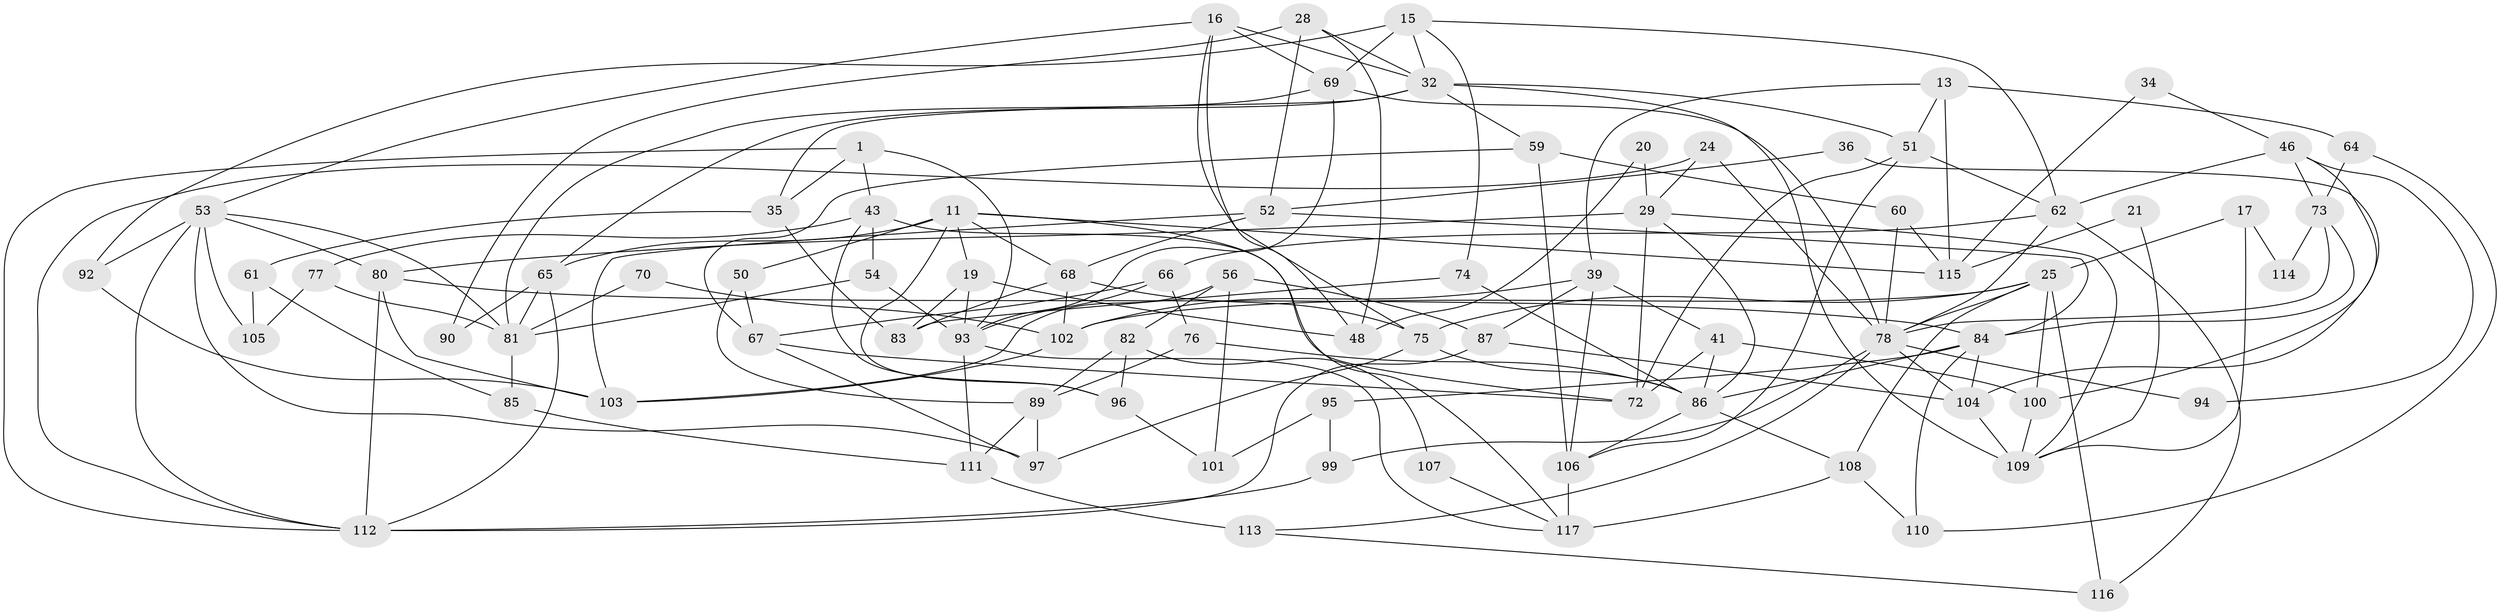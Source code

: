 // original degree distribution, {4: 0.2564102564102564, 6: 0.08547008547008547, 5: 0.11965811965811966, 7: 0.05128205128205128, 3: 0.3247863247863248, 2: 0.1282051282051282, 8: 0.03418803418803419}
// Generated by graph-tools (version 1.1) at 2025/52/03/04/25 21:52:53]
// undirected, 81 vertices, 175 edges
graph export_dot {
graph [start="1"]
  node [color=gray90,style=filled];
  1;
  11 [super="+8"];
  13 [super="+3"];
  15;
  16;
  17;
  19 [super="+9"];
  20;
  21;
  24;
  25;
  28;
  29;
  32 [super="+23"];
  34;
  35 [super="+30+33"];
  36;
  39;
  41 [super="+38"];
  43 [super="+14"];
  46;
  48;
  50;
  51 [super="+40"];
  52;
  53 [super="+44"];
  54;
  56;
  59;
  60;
  61;
  62;
  64;
  65 [super="+57"];
  66 [super="+7"];
  67 [super="+42+49"];
  68;
  69 [super="+18"];
  70;
  72;
  73;
  74;
  75 [super="+45"];
  76;
  77;
  78 [super="+2"];
  80 [super="+58+55+63"];
  81;
  82;
  83;
  84 [super="+37"];
  85;
  86 [super="+26+47"];
  87;
  89 [super="+5"];
  90;
  92;
  93;
  94;
  95;
  96;
  97 [super="+27"];
  99;
  100;
  101;
  102;
  103;
  104 [super="+10"];
  105 [super="+98"];
  106 [super="+88"];
  107;
  108 [super="+91+71"];
  109 [super="+4"];
  110;
  111;
  112 [super="+22"];
  113 [super="+79"];
  114 [super="+6"];
  115;
  116;
  117;
  1 -- 93;
  1 -- 112;
  1 -- 35;
  1 -- 43;
  11 -- 117;
  11 -- 19;
  11 -- 50;
  11 -- 96;
  11 -- 115;
  11 -- 65 [weight=2];
  11 -- 68;
  13 -- 39;
  13 -- 115 [weight=2];
  13 -- 64;
  13 -- 51;
  15 -- 32;
  15 -- 69 [weight=2];
  15 -- 62;
  15 -- 74;
  15 -- 92;
  16 -- 32;
  16 -- 48;
  16 -- 69;
  16 -- 75;
  16 -- 53;
  17 -- 25;
  17 -- 114 [weight=2];
  17 -- 109;
  19 -- 83;
  19 -- 48;
  19 -- 93 [weight=2];
  20 -- 29;
  20 -- 48;
  21 -- 109;
  21 -- 115;
  24 -- 29;
  24 -- 112;
  24 -- 78;
  25 -- 100;
  25 -- 78;
  25 -- 102;
  25 -- 108 [weight=2];
  25 -- 116;
  25 -- 75;
  28 -- 48;
  28 -- 52;
  28 -- 32;
  28 -- 90;
  29 -- 72;
  29 -- 109 [weight=2];
  29 -- 86;
  29 -- 80;
  32 -- 65;
  32 -- 109 [weight=3];
  32 -- 35 [weight=4];
  32 -- 51;
  32 -- 59;
  34 -- 46;
  34 -- 115;
  35 -- 83;
  35 -- 61;
  36 -- 52;
  36 -- 100;
  39 -- 87;
  39 -- 106;
  39 -- 102;
  39 -- 41;
  41 -- 72 [weight=2];
  41 -- 100;
  41 -- 86;
  43 -- 77;
  43 -- 54;
  43 -- 96;
  43 -- 72;
  46 -- 73;
  46 -- 62;
  46 -- 94;
  46 -- 104;
  50 -- 89;
  50 -- 67;
  51 -- 72;
  51 -- 106;
  51 -- 62;
  52 -- 68;
  52 -- 103;
  52 -- 84;
  53 -- 92;
  53 -- 81;
  53 -- 97;
  53 -- 105 [weight=2];
  53 -- 112 [weight=2];
  53 -- 80;
  54 -- 93;
  54 -- 81;
  56 -- 87;
  56 -- 101;
  56 -- 82;
  56 -- 103;
  59 -- 60;
  59 -- 106;
  59 -- 67;
  60 -- 115;
  60 -- 78;
  61 -- 85;
  61 -- 105;
  62 -- 78;
  62 -- 66 [weight=2];
  62 -- 116;
  64 -- 73;
  64 -- 110;
  65 -- 81;
  65 -- 90;
  65 -- 112;
  66 -- 76;
  66 -- 93;
  66 -- 67;
  67 -- 97;
  67 -- 72;
  68 -- 102;
  68 -- 83;
  68 -- 75;
  69 -- 81;
  69 -- 93;
  69 -- 78;
  70 -- 102;
  70 -- 81;
  73 -- 84;
  73 -- 114;
  73 -- 78;
  74 -- 83;
  74 -- 86;
  75 -- 86;
  75 -- 97;
  76 -- 89;
  76 -- 86;
  77 -- 105;
  77 -- 81;
  78 -- 99;
  78 -- 113;
  78 -- 94;
  78 -- 104;
  80 -- 84 [weight=2];
  80 -- 112 [weight=2];
  80 -- 103;
  81 -- 85;
  82 -- 96;
  82 -- 107;
  82 -- 89;
  84 -- 110;
  84 -- 104;
  84 -- 95;
  84 -- 86;
  85 -- 111;
  86 -- 108;
  86 -- 106;
  87 -- 112;
  87 -- 104;
  89 -- 111;
  89 -- 97;
  92 -- 103;
  93 -- 111;
  93 -- 117;
  95 -- 99;
  95 -- 101;
  96 -- 101;
  99 -- 112 [weight=2];
  100 -- 109;
  102 -- 103;
  104 -- 109;
  106 -- 117 [weight=2];
  107 -- 117;
  108 -- 117 [weight=2];
  108 -- 110;
  111 -- 113 [weight=2];
  113 -- 116;
}

